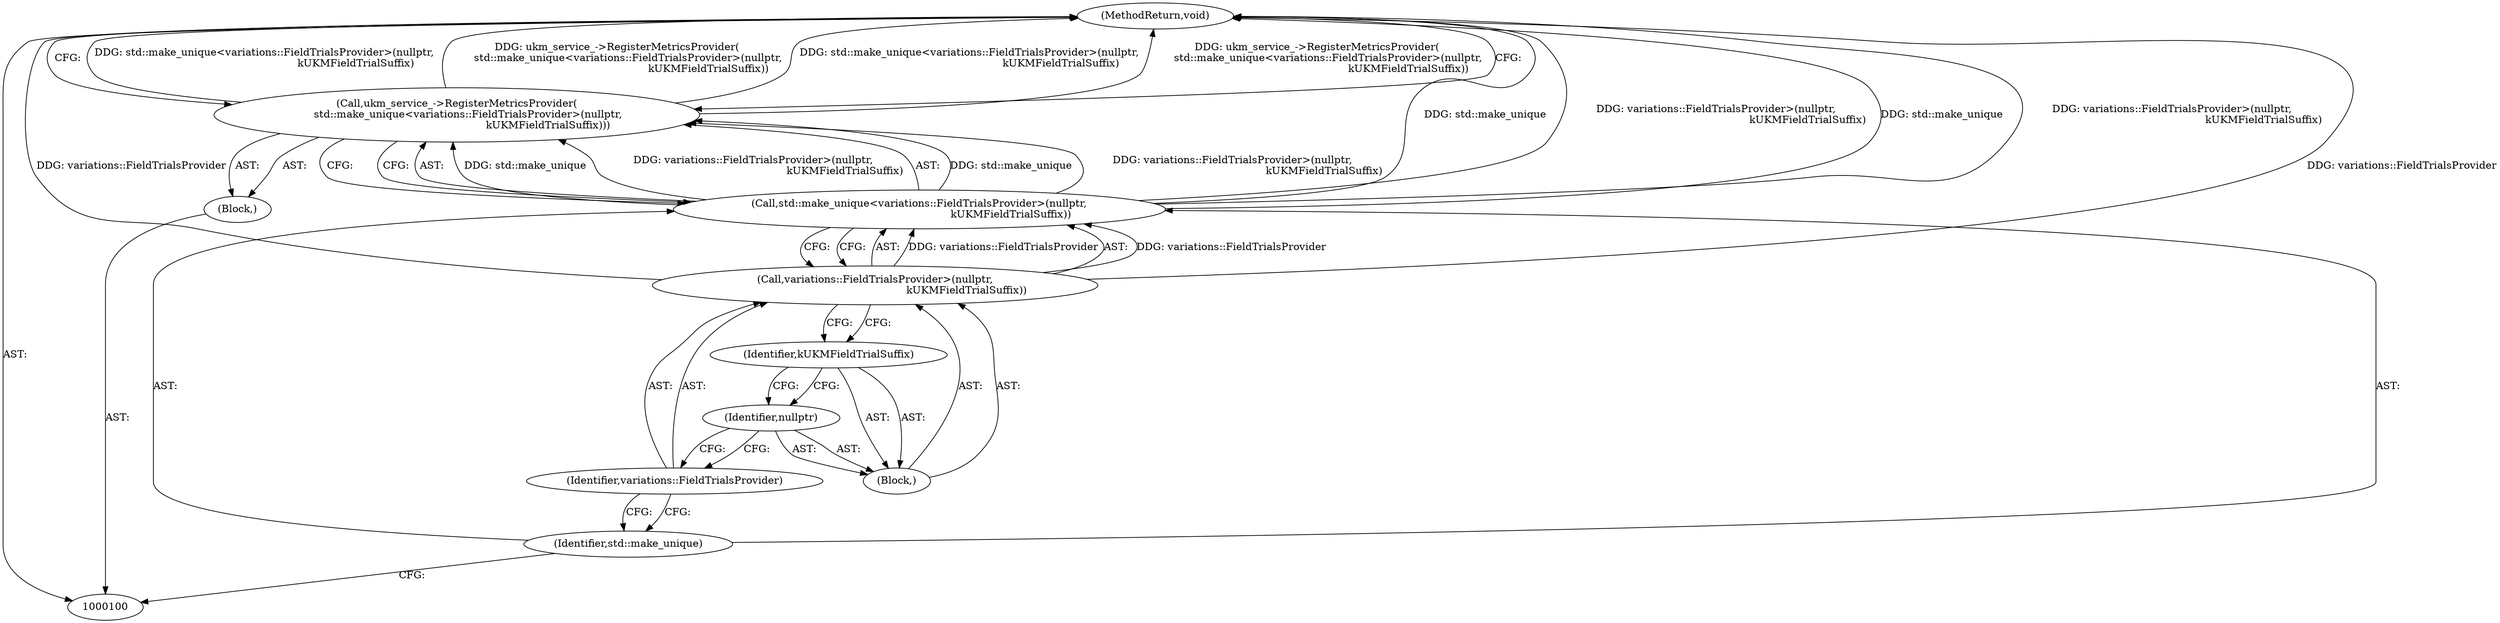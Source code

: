 digraph "0_Chrome_19b8593007150b9a78da7d13f6e5f8feb10881a7_0" {
"1000110" [label="(MethodReturn,void)"];
"1000101" [label="(Block,)"];
"1000102" [label="(Call,ukm_service_->RegisterMetricsProvider(\n       std::make_unique<variations::FieldTrialsProvider>(nullptr,\n                                                        kUKMFieldTrialSuffix)))"];
"1000105" [label="(Call,variations::FieldTrialsProvider>(nullptr,\n                                                        kUKMFieldTrialSuffix))"];
"1000106" [label="(Identifier,variations::FieldTrialsProvider)"];
"1000107" [label="(Block,)"];
"1000108" [label="(Identifier,nullptr)"];
"1000103" [label="(Call,std::make_unique<variations::FieldTrialsProvider>(nullptr,\n                                                        kUKMFieldTrialSuffix))"];
"1000104" [label="(Identifier,std::make_unique)"];
"1000109" [label="(Identifier,kUKMFieldTrialSuffix)"];
"1000110" -> "1000100"  [label="AST: "];
"1000110" -> "1000102"  [label="CFG: "];
"1000103" -> "1000110"  [label="DDG: std::make_unique"];
"1000103" -> "1000110"  [label="DDG: variations::FieldTrialsProvider>(nullptr,\n                                                        kUKMFieldTrialSuffix)"];
"1000102" -> "1000110"  [label="DDG: std::make_unique<variations::FieldTrialsProvider>(nullptr,\n                                                        kUKMFieldTrialSuffix)"];
"1000102" -> "1000110"  [label="DDG: ukm_service_->RegisterMetricsProvider(\n       std::make_unique<variations::FieldTrialsProvider>(nullptr,\n                                                        kUKMFieldTrialSuffix))"];
"1000105" -> "1000110"  [label="DDG: variations::FieldTrialsProvider"];
"1000101" -> "1000100"  [label="AST: "];
"1000102" -> "1000101"  [label="AST: "];
"1000102" -> "1000101"  [label="AST: "];
"1000102" -> "1000103"  [label="CFG: "];
"1000103" -> "1000102"  [label="AST: "];
"1000110" -> "1000102"  [label="CFG: "];
"1000102" -> "1000110"  [label="DDG: std::make_unique<variations::FieldTrialsProvider>(nullptr,\n                                                        kUKMFieldTrialSuffix)"];
"1000102" -> "1000110"  [label="DDG: ukm_service_->RegisterMetricsProvider(\n       std::make_unique<variations::FieldTrialsProvider>(nullptr,\n                                                        kUKMFieldTrialSuffix))"];
"1000103" -> "1000102"  [label="DDG: std::make_unique"];
"1000103" -> "1000102"  [label="DDG: variations::FieldTrialsProvider>(nullptr,\n                                                        kUKMFieldTrialSuffix)"];
"1000105" -> "1000103"  [label="AST: "];
"1000105" -> "1000109"  [label="CFG: "];
"1000106" -> "1000105"  [label="AST: "];
"1000107" -> "1000105"  [label="AST: "];
"1000103" -> "1000105"  [label="CFG: "];
"1000105" -> "1000110"  [label="DDG: variations::FieldTrialsProvider"];
"1000105" -> "1000103"  [label="DDG: variations::FieldTrialsProvider"];
"1000106" -> "1000105"  [label="AST: "];
"1000106" -> "1000104"  [label="CFG: "];
"1000108" -> "1000106"  [label="CFG: "];
"1000107" -> "1000105"  [label="AST: "];
"1000108" -> "1000107"  [label="AST: "];
"1000109" -> "1000107"  [label="AST: "];
"1000108" -> "1000107"  [label="AST: "];
"1000108" -> "1000106"  [label="CFG: "];
"1000109" -> "1000108"  [label="CFG: "];
"1000103" -> "1000102"  [label="AST: "];
"1000103" -> "1000105"  [label="CFG: "];
"1000104" -> "1000103"  [label="AST: "];
"1000105" -> "1000103"  [label="AST: "];
"1000102" -> "1000103"  [label="CFG: "];
"1000103" -> "1000110"  [label="DDG: std::make_unique"];
"1000103" -> "1000110"  [label="DDG: variations::FieldTrialsProvider>(nullptr,\n                                                        kUKMFieldTrialSuffix)"];
"1000103" -> "1000102"  [label="DDG: std::make_unique"];
"1000103" -> "1000102"  [label="DDG: variations::FieldTrialsProvider>(nullptr,\n                                                        kUKMFieldTrialSuffix)"];
"1000105" -> "1000103"  [label="DDG: variations::FieldTrialsProvider"];
"1000104" -> "1000103"  [label="AST: "];
"1000104" -> "1000100"  [label="CFG: "];
"1000106" -> "1000104"  [label="CFG: "];
"1000109" -> "1000107"  [label="AST: "];
"1000109" -> "1000108"  [label="CFG: "];
"1000105" -> "1000109"  [label="CFG: "];
}

